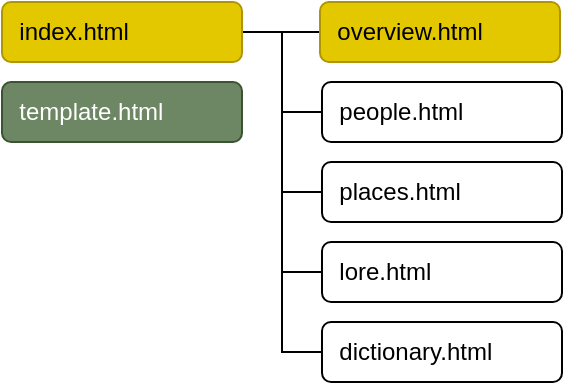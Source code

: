 <mxfile version="22.0.0" type="device">
  <diagram name="Page-1" id="Bh9bVigtbA_I41FZtyne">
    <mxGraphModel dx="1101" dy="840" grid="1" gridSize="10" guides="0" tooltips="1" connect="1" arrows="1" fold="1" page="0" pageScale="1" pageWidth="827" pageHeight="1169" math="0" shadow="0">
      <root>
        <mxCell id="0" />
        <mxCell id="1" parent="0" />
        <mxCell id="rWZLwXFzICZhhNuoPjFj-5" style="edgeStyle=orthogonalEdgeStyle;rounded=0;orthogonalLoop=1;jettySize=auto;html=1;exitX=1;exitY=0.5;exitDx=0;exitDy=0;entryX=0;entryY=0.5;entryDx=0;entryDy=0;endArrow=none;endFill=0;" edge="1" parent="1" source="rWZLwXFzICZhhNuoPjFj-1" target="rWZLwXFzICZhhNuoPjFj-4">
          <mxGeometry relative="1" as="geometry" />
        </mxCell>
        <mxCell id="rWZLwXFzICZhhNuoPjFj-10" style="edgeStyle=orthogonalEdgeStyle;rounded=0;orthogonalLoop=1;jettySize=auto;html=1;exitX=1;exitY=0.5;exitDx=0;exitDy=0;entryX=0;entryY=0.5;entryDx=0;entryDy=0;endArrow=none;endFill=0;" edge="1" parent="1" source="rWZLwXFzICZhhNuoPjFj-1" target="rWZLwXFzICZhhNuoPjFj-6">
          <mxGeometry relative="1" as="geometry" />
        </mxCell>
        <mxCell id="rWZLwXFzICZhhNuoPjFj-11" style="edgeStyle=orthogonalEdgeStyle;rounded=0;orthogonalLoop=1;jettySize=auto;html=1;exitX=1;exitY=0.5;exitDx=0;exitDy=0;entryX=0;entryY=0.5;entryDx=0;entryDy=0;endArrow=none;endFill=0;" edge="1" parent="1" source="rWZLwXFzICZhhNuoPjFj-1" target="rWZLwXFzICZhhNuoPjFj-7">
          <mxGeometry relative="1" as="geometry" />
        </mxCell>
        <mxCell id="rWZLwXFzICZhhNuoPjFj-12" style="edgeStyle=orthogonalEdgeStyle;rounded=0;orthogonalLoop=1;jettySize=auto;html=1;exitX=1;exitY=0.5;exitDx=0;exitDy=0;entryX=0;entryY=0.5;entryDx=0;entryDy=0;endArrow=none;endFill=0;" edge="1" parent="1" source="rWZLwXFzICZhhNuoPjFj-1" target="rWZLwXFzICZhhNuoPjFj-8">
          <mxGeometry relative="1" as="geometry" />
        </mxCell>
        <mxCell id="rWZLwXFzICZhhNuoPjFj-13" style="edgeStyle=orthogonalEdgeStyle;rounded=0;orthogonalLoop=1;jettySize=auto;html=1;exitX=1;exitY=0.5;exitDx=0;exitDy=0;entryX=0;entryY=0.5;entryDx=0;entryDy=0;endArrow=none;endFill=0;" edge="1" parent="1" source="rWZLwXFzICZhhNuoPjFj-1" target="rWZLwXFzICZhhNuoPjFj-9">
          <mxGeometry relative="1" as="geometry" />
        </mxCell>
        <mxCell id="rWZLwXFzICZhhNuoPjFj-1" value="&amp;nbsp; index.html" style="rounded=1;whiteSpace=wrap;html=1;fillColor=#e3c800;fontColor=#000000;strokeColor=#B09500;align=left;" vertex="1" parent="1">
          <mxGeometry x="160" y="290" width="120" height="30" as="geometry" />
        </mxCell>
        <mxCell id="rWZLwXFzICZhhNuoPjFj-3" value="&amp;nbsp; template.html" style="rounded=1;whiteSpace=wrap;html=1;fillColor=#6d8764;fontColor=#ffffff;strokeColor=#3A5431;align=left;" vertex="1" parent="1">
          <mxGeometry x="160" y="330" width="120" height="30" as="geometry" />
        </mxCell>
        <mxCell id="rWZLwXFzICZhhNuoPjFj-4" value="&amp;nbsp; overview.html" style="rounded=1;whiteSpace=wrap;html=1;fillColor=#e3c800;fontColor=#000000;strokeColor=#B09500;align=left;" vertex="1" parent="1">
          <mxGeometry x="319" y="290" width="120" height="30" as="geometry" />
        </mxCell>
        <mxCell id="rWZLwXFzICZhhNuoPjFj-6" value="&amp;nbsp; people.html" style="rounded=1;whiteSpace=wrap;html=1;align=left;" vertex="1" parent="1">
          <mxGeometry x="320" y="330" width="120" height="30" as="geometry" />
        </mxCell>
        <mxCell id="rWZLwXFzICZhhNuoPjFj-7" value="&amp;nbsp; places.html" style="rounded=1;whiteSpace=wrap;html=1;align=left;" vertex="1" parent="1">
          <mxGeometry x="320" y="370" width="120" height="30" as="geometry" />
        </mxCell>
        <mxCell id="rWZLwXFzICZhhNuoPjFj-8" value="&amp;nbsp; lore.html" style="rounded=1;whiteSpace=wrap;html=1;align=left;" vertex="1" parent="1">
          <mxGeometry x="320" y="410" width="120" height="30" as="geometry" />
        </mxCell>
        <mxCell id="rWZLwXFzICZhhNuoPjFj-9" value="&amp;nbsp; dictionary.html" style="rounded=1;whiteSpace=wrap;html=1;align=left;" vertex="1" parent="1">
          <mxGeometry x="320" y="450" width="120" height="30" as="geometry" />
        </mxCell>
      </root>
    </mxGraphModel>
  </diagram>
</mxfile>
